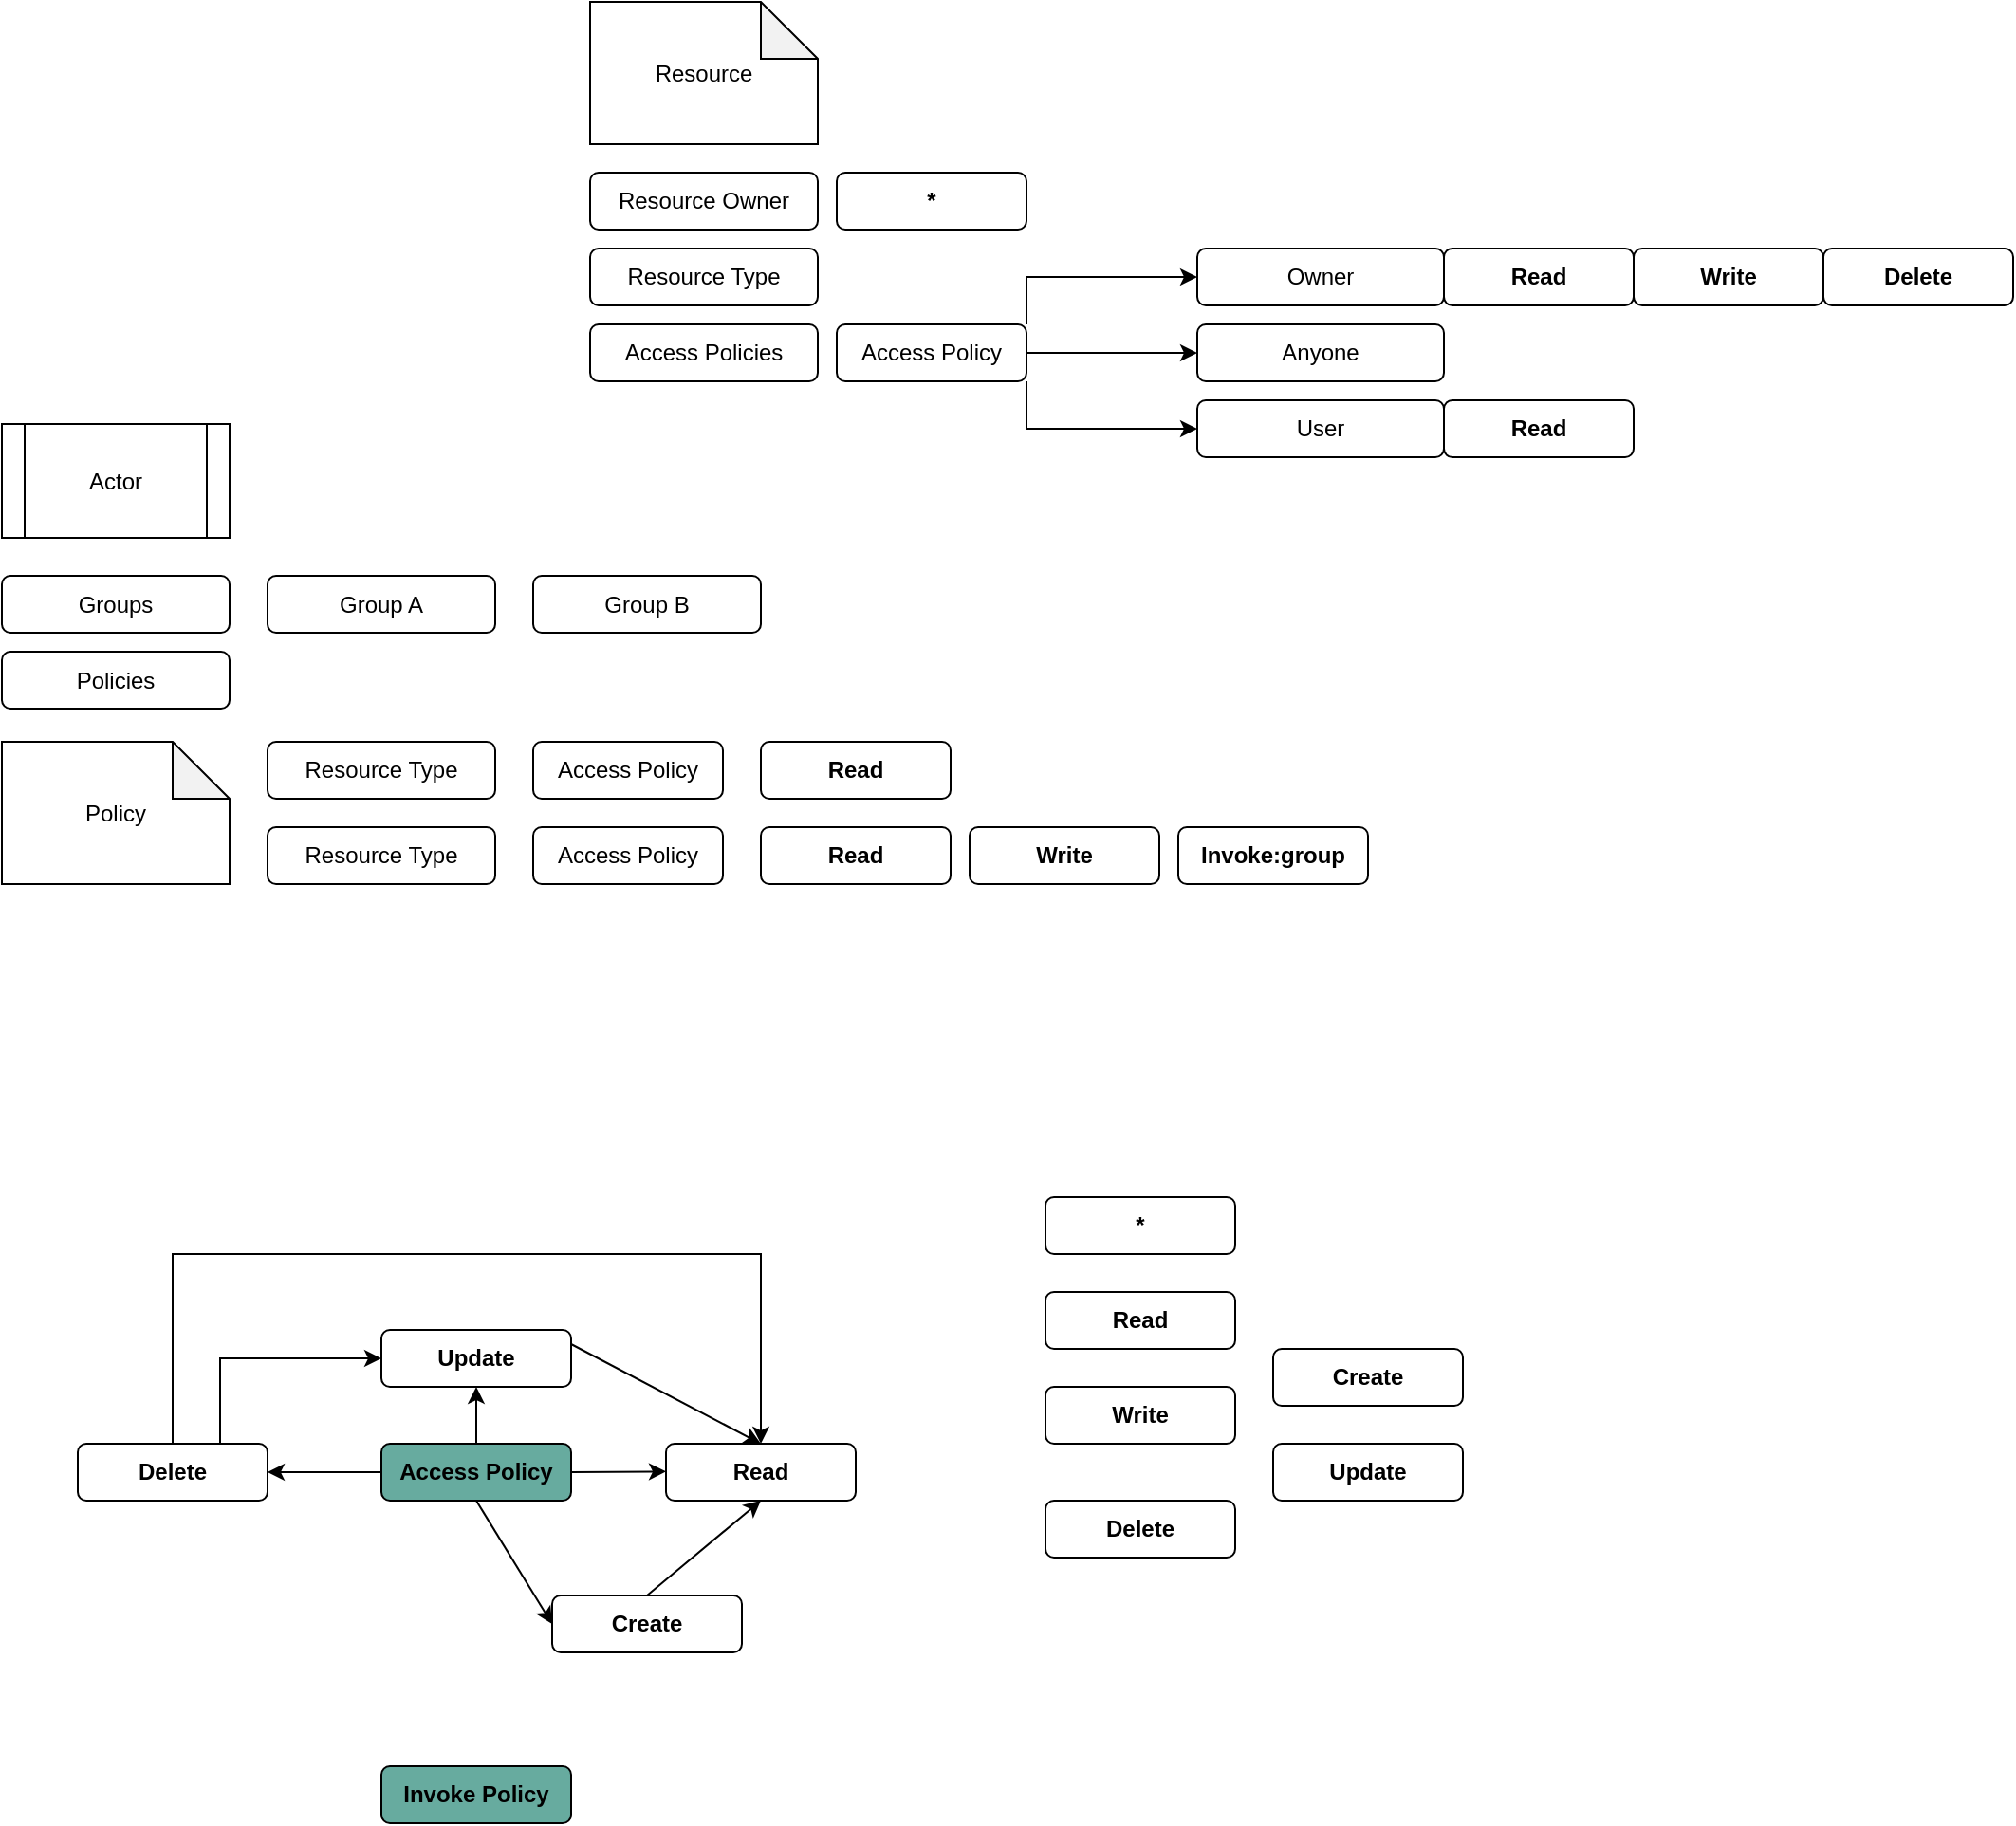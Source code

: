 <mxfile version="14.9.9" type="github">
  <diagram id="R2lEEEUBdFMjLlhIrx00" name="Page-1">
    <mxGraphModel dx="777" dy="522" grid="1" gridSize="10" guides="1" tooltips="1" connect="1" arrows="1" fold="1" page="1" pageScale="1" pageWidth="850" pageHeight="1100" math="0" shadow="0" extFonts="Permanent Marker^https://fonts.googleapis.com/css?family=Permanent+Marker">
      <root>
        <mxCell id="0" />
        <mxCell id="1" parent="0" />
        <mxCell id="EFr7Zpfa6URMG37LFYr5-8" value="Resource Type" style="rounded=1;whiteSpace=wrap;html=1;" vertex="1" parent="1">
          <mxGeometry x="360" y="240" width="120" height="30" as="geometry" />
        </mxCell>
        <mxCell id="EFr7Zpfa6URMG37LFYr5-12" value="Resource" style="shape=note;whiteSpace=wrap;html=1;backgroundOutline=1;darkOpacity=0.05;" vertex="1" parent="1">
          <mxGeometry x="360" y="110" width="120" height="75" as="geometry" />
        </mxCell>
        <mxCell id="EFr7Zpfa6URMG37LFYr5-18" value="&lt;b&gt;Create&lt;/b&gt;" style="rounded=1;whiteSpace=wrap;html=1;" vertex="1" parent="1">
          <mxGeometry x="720" y="820" width="100" height="30" as="geometry" />
        </mxCell>
        <mxCell id="EFr7Zpfa6URMG37LFYr5-19" value="&lt;b&gt;Update&lt;/b&gt;" style="rounded=1;whiteSpace=wrap;html=1;" vertex="1" parent="1">
          <mxGeometry x="720" y="870" width="100" height="30" as="geometry" />
        </mxCell>
        <mxCell id="EFr7Zpfa6URMG37LFYr5-30" value="&lt;b&gt;Read&lt;/b&gt;" style="rounded=1;whiteSpace=wrap;html=1;" vertex="1" parent="1">
          <mxGeometry x="450" y="500" width="100" height="30" as="geometry" />
        </mxCell>
        <mxCell id="EFr7Zpfa6URMG37LFYr5-39" style="edgeStyle=none;rounded=0;orthogonalLoop=1;jettySize=auto;html=1;exitX=1;exitY=0.5;exitDx=0;exitDy=0;" edge="1" parent="1" source="EFr7Zpfa6URMG37LFYr5-38">
          <mxGeometry relative="1" as="geometry">
            <mxPoint x="400.0" y="884.667" as="targetPoint" />
          </mxGeometry>
        </mxCell>
        <mxCell id="EFr7Zpfa6URMG37LFYr5-41" style="edgeStyle=none;rounded=0;orthogonalLoop=1;jettySize=auto;html=1;exitX=0.5;exitY=1;exitDx=0;exitDy=0;entryX=0;entryY=0.5;entryDx=0;entryDy=0;" edge="1" parent="1" source="EFr7Zpfa6URMG37LFYr5-38" target="EFr7Zpfa6URMG37LFYr5-42">
          <mxGeometry relative="1" as="geometry">
            <mxPoint x="330.0" y="940" as="targetPoint" />
          </mxGeometry>
        </mxCell>
        <mxCell id="EFr7Zpfa6URMG37LFYr5-47" style="edgeStyle=none;rounded=0;orthogonalLoop=1;jettySize=auto;html=1;exitX=0.5;exitY=0;exitDx=0;exitDy=0;entryX=0.5;entryY=1;entryDx=0;entryDy=0;" edge="1" parent="1" source="EFr7Zpfa6URMG37LFYr5-38" target="EFr7Zpfa6URMG37LFYr5-46">
          <mxGeometry relative="1" as="geometry" />
        </mxCell>
        <mxCell id="EFr7Zpfa6URMG37LFYr5-50" style="edgeStyle=none;rounded=0;orthogonalLoop=1;jettySize=auto;html=1;exitX=0;exitY=0.5;exitDx=0;exitDy=0;entryX=1;entryY=0.5;entryDx=0;entryDy=0;" edge="1" parent="1" source="EFr7Zpfa6URMG37LFYr5-38" target="EFr7Zpfa6URMG37LFYr5-49">
          <mxGeometry relative="1" as="geometry" />
        </mxCell>
        <mxCell id="EFr7Zpfa6URMG37LFYr5-38" value="&lt;b&gt;Access Policy&lt;/b&gt;" style="rounded=1;whiteSpace=wrap;html=1;fillColor=#67AB9F;" vertex="1" parent="1">
          <mxGeometry x="250" y="870" width="100" height="30" as="geometry" />
        </mxCell>
        <mxCell id="EFr7Zpfa6URMG37LFYr5-40" value="&lt;b&gt;Read&lt;/b&gt;" style="rounded=1;whiteSpace=wrap;html=1;" vertex="1" parent="1">
          <mxGeometry x="400" y="870" width="100" height="30" as="geometry" />
        </mxCell>
        <mxCell id="EFr7Zpfa6URMG37LFYr5-43" style="edgeStyle=none;rounded=0;orthogonalLoop=1;jettySize=auto;html=1;exitX=0.5;exitY=0;exitDx=0;exitDy=0;entryX=0.5;entryY=1;entryDx=0;entryDy=0;" edge="1" parent="1" source="EFr7Zpfa6URMG37LFYr5-42" target="EFr7Zpfa6URMG37LFYr5-40">
          <mxGeometry relative="1" as="geometry" />
        </mxCell>
        <mxCell id="EFr7Zpfa6URMG37LFYr5-42" value="&lt;b&gt;Create&lt;/b&gt;" style="rounded=1;whiteSpace=wrap;html=1;" vertex="1" parent="1">
          <mxGeometry x="340" y="950" width="100" height="30" as="geometry" />
        </mxCell>
        <mxCell id="EFr7Zpfa6URMG37LFYr5-48" style="edgeStyle=none;rounded=0;orthogonalLoop=1;jettySize=auto;html=1;exitX=1;exitY=0.25;exitDx=0;exitDy=0;entryX=0.5;entryY=0;entryDx=0;entryDy=0;" edge="1" parent="1" source="EFr7Zpfa6URMG37LFYr5-46" target="EFr7Zpfa6URMG37LFYr5-40">
          <mxGeometry relative="1" as="geometry" />
        </mxCell>
        <mxCell id="EFr7Zpfa6URMG37LFYr5-46" value="&lt;b&gt;Update&lt;/b&gt;" style="rounded=1;whiteSpace=wrap;html=1;" vertex="1" parent="1">
          <mxGeometry x="250" y="810" width="100" height="30" as="geometry" />
        </mxCell>
        <mxCell id="EFr7Zpfa6URMG37LFYr5-51" style="edgeStyle=orthogonalEdgeStyle;rounded=0;orthogonalLoop=1;jettySize=auto;html=1;exitX=0.5;exitY=0;exitDx=0;exitDy=0;entryX=0.5;entryY=0;entryDx=0;entryDy=0;" edge="1" parent="1" source="EFr7Zpfa6URMG37LFYr5-49" target="EFr7Zpfa6URMG37LFYr5-40">
          <mxGeometry relative="1" as="geometry">
            <Array as="points">
              <mxPoint x="140" y="770" />
              <mxPoint x="450" y="770" />
            </Array>
          </mxGeometry>
        </mxCell>
        <mxCell id="EFr7Zpfa6URMG37LFYr5-52" style="edgeStyle=orthogonalEdgeStyle;rounded=0;orthogonalLoop=1;jettySize=auto;html=1;exitX=0.75;exitY=0;exitDx=0;exitDy=0;entryX=0;entryY=0.5;entryDx=0;entryDy=0;" edge="1" parent="1" source="EFr7Zpfa6URMG37LFYr5-49" target="EFr7Zpfa6URMG37LFYr5-46">
          <mxGeometry relative="1" as="geometry" />
        </mxCell>
        <mxCell id="EFr7Zpfa6URMG37LFYr5-49" value="&lt;b&gt;Delete&lt;/b&gt;" style="rounded=1;whiteSpace=wrap;html=1;" vertex="1" parent="1">
          <mxGeometry x="90" y="870" width="100" height="30" as="geometry" />
        </mxCell>
        <mxCell id="EFr7Zpfa6URMG37LFYr5-62" value="&lt;b&gt;Delete&lt;/b&gt;" style="rounded=1;whiteSpace=wrap;html=1;" vertex="1" parent="1">
          <mxGeometry x="600" y="900" width="100" height="30" as="geometry" />
        </mxCell>
        <mxCell id="EFr7Zpfa6URMG37LFYr5-64" value="&lt;b&gt;Write&lt;/b&gt;" style="rounded=1;whiteSpace=wrap;html=1;" vertex="1" parent="1">
          <mxGeometry x="600" y="840" width="100" height="30" as="geometry" />
        </mxCell>
        <mxCell id="EFr7Zpfa6URMG37LFYr5-81" style="edgeStyle=orthogonalEdgeStyle;rounded=0;orthogonalLoop=1;jettySize=auto;html=1;exitX=1;exitY=0;exitDx=0;exitDy=0;entryX=0;entryY=0.5;entryDx=0;entryDy=0;" edge="1" parent="1" source="EFr7Zpfa6URMG37LFYr5-65" target="EFr7Zpfa6URMG37LFYr5-69">
          <mxGeometry relative="1" as="geometry" />
        </mxCell>
        <mxCell id="EFr7Zpfa6URMG37LFYr5-82" style="edgeStyle=orthogonalEdgeStyle;rounded=0;orthogonalLoop=1;jettySize=auto;html=1;exitX=1;exitY=1;exitDx=0;exitDy=0;entryX=0;entryY=0.5;entryDx=0;entryDy=0;" edge="1" parent="1" source="EFr7Zpfa6URMG37LFYr5-65" target="EFr7Zpfa6URMG37LFYr5-73">
          <mxGeometry relative="1" as="geometry" />
        </mxCell>
        <mxCell id="EFr7Zpfa6URMG37LFYr5-83" style="edgeStyle=orthogonalEdgeStyle;rounded=0;orthogonalLoop=1;jettySize=auto;html=1;exitX=1;exitY=0.5;exitDx=0;exitDy=0;entryX=0;entryY=0.5;entryDx=0;entryDy=0;" edge="1" parent="1" source="EFr7Zpfa6URMG37LFYr5-65" target="EFr7Zpfa6URMG37LFYr5-71">
          <mxGeometry relative="1" as="geometry" />
        </mxCell>
        <mxCell id="EFr7Zpfa6URMG37LFYr5-65" value="Access Policy" style="rounded=1;whiteSpace=wrap;html=1;" vertex="1" parent="1">
          <mxGeometry x="490" y="280" width="100" height="30" as="geometry" />
        </mxCell>
        <mxCell id="EFr7Zpfa6URMG37LFYr5-69" value="Owner" style="rounded=1;whiteSpace=wrap;html=1;" vertex="1" parent="1">
          <mxGeometry x="680" y="240" width="130" height="30" as="geometry" />
        </mxCell>
        <mxCell id="EFr7Zpfa6URMG37LFYr5-71" value="Anyone" style="rounded=1;whiteSpace=wrap;html=1;" vertex="1" parent="1">
          <mxGeometry x="680" y="280" width="130" height="30" as="geometry" />
        </mxCell>
        <mxCell id="EFr7Zpfa6URMG37LFYr5-73" value="User" style="rounded=1;whiteSpace=wrap;html=1;" vertex="1" parent="1">
          <mxGeometry x="680" y="320" width="130" height="30" as="geometry" />
        </mxCell>
        <mxCell id="EFr7Zpfa6URMG37LFYr5-75" value="Actor" style="shape=process;whiteSpace=wrap;html=1;backgroundOutline=1;" vertex="1" parent="1">
          <mxGeometry x="50" y="332.5" width="120" height="60" as="geometry" />
        </mxCell>
        <mxCell id="EFr7Zpfa6URMG37LFYr5-77" value="Access Policies" style="rounded=1;whiteSpace=wrap;html=1;" vertex="1" parent="1">
          <mxGeometry x="360" y="280" width="120" height="30" as="geometry" />
        </mxCell>
        <mxCell id="EFr7Zpfa6URMG37LFYr5-78" value="Policy" style="shape=note;whiteSpace=wrap;html=1;backgroundOutline=1;darkOpacity=0.05;" vertex="1" parent="1">
          <mxGeometry x="50" y="500" width="120" height="75" as="geometry" />
        </mxCell>
        <mxCell id="EFr7Zpfa6URMG37LFYr5-79" value="Resource Owner" style="rounded=1;whiteSpace=wrap;html=1;" vertex="1" parent="1">
          <mxGeometry x="360" y="200" width="120" height="30" as="geometry" />
        </mxCell>
        <mxCell id="EFr7Zpfa6URMG37LFYr5-84" value="&lt;b&gt;Read&lt;/b&gt;" style="rounded=1;whiteSpace=wrap;html=1;" vertex="1" parent="1">
          <mxGeometry x="810" y="240" width="100" height="30" as="geometry" />
        </mxCell>
        <mxCell id="EFr7Zpfa6URMG37LFYr5-85" value="&lt;b&gt;Write&lt;/b&gt;" style="rounded=1;whiteSpace=wrap;html=1;" vertex="1" parent="1">
          <mxGeometry x="910" y="240" width="100" height="30" as="geometry" />
        </mxCell>
        <mxCell id="EFr7Zpfa6URMG37LFYr5-86" value="&lt;b&gt;Delete&lt;/b&gt;" style="rounded=1;whiteSpace=wrap;html=1;" vertex="1" parent="1">
          <mxGeometry x="1010" y="240" width="100" height="30" as="geometry" />
        </mxCell>
        <mxCell id="EFr7Zpfa6URMG37LFYr5-88" value="&lt;b&gt;Invoke Policy&lt;/b&gt;" style="rounded=1;whiteSpace=wrap;html=1;fillColor=#67AB9F;" vertex="1" parent="1">
          <mxGeometry x="250" y="1040" width="100" height="30" as="geometry" />
        </mxCell>
        <mxCell id="EFr7Zpfa6URMG37LFYr5-89" value="&lt;b&gt;Read&lt;/b&gt;" style="rounded=1;whiteSpace=wrap;html=1;" vertex="1" parent="1">
          <mxGeometry x="810" y="320" width="100" height="30" as="geometry" />
        </mxCell>
        <mxCell id="EFr7Zpfa6URMG37LFYr5-90" value="Groups" style="rounded=1;whiteSpace=wrap;html=1;" vertex="1" parent="1">
          <mxGeometry x="50" y="412.5" width="120" height="30" as="geometry" />
        </mxCell>
        <mxCell id="EFr7Zpfa6URMG37LFYr5-91" value="Policies" style="rounded=1;whiteSpace=wrap;html=1;" vertex="1" parent="1">
          <mxGeometry x="50" y="452.5" width="120" height="30" as="geometry" />
        </mxCell>
        <mxCell id="EFr7Zpfa6URMG37LFYr5-92" value="Resource Type" style="rounded=1;whiteSpace=wrap;html=1;" vertex="1" parent="1">
          <mxGeometry x="190" y="500" width="120" height="30" as="geometry" />
        </mxCell>
        <mxCell id="EFr7Zpfa6URMG37LFYr5-93" value="Access Policy" style="rounded=1;whiteSpace=wrap;html=1;" vertex="1" parent="1">
          <mxGeometry x="330" y="500" width="100" height="30" as="geometry" />
        </mxCell>
        <mxCell id="EFr7Zpfa6URMG37LFYr5-94" value="&lt;b&gt;Read&lt;/b&gt;" style="rounded=1;whiteSpace=wrap;html=1;" vertex="1" parent="1">
          <mxGeometry x="450" y="545" width="100" height="30" as="geometry" />
        </mxCell>
        <mxCell id="EFr7Zpfa6URMG37LFYr5-95" value="Resource Type" style="rounded=1;whiteSpace=wrap;html=1;" vertex="1" parent="1">
          <mxGeometry x="190" y="545" width="120" height="30" as="geometry" />
        </mxCell>
        <mxCell id="EFr7Zpfa6URMG37LFYr5-96" value="Access Policy" style="rounded=1;whiteSpace=wrap;html=1;" vertex="1" parent="1">
          <mxGeometry x="330" y="545" width="100" height="30" as="geometry" />
        </mxCell>
        <mxCell id="EFr7Zpfa6URMG37LFYr5-97" value="&lt;b&gt;Read&lt;/b&gt;" style="rounded=1;whiteSpace=wrap;html=1;" vertex="1" parent="1">
          <mxGeometry x="600" y="790" width="100" height="30" as="geometry" />
        </mxCell>
        <mxCell id="EFr7Zpfa6URMG37LFYr5-98" value="&lt;b&gt;Write&lt;/b&gt;" style="rounded=1;whiteSpace=wrap;html=1;" vertex="1" parent="1">
          <mxGeometry x="560" y="545" width="100" height="30" as="geometry" />
        </mxCell>
        <mxCell id="EFr7Zpfa6URMG37LFYr5-99" value="&lt;b&gt;Invoke:group&lt;/b&gt;" style="rounded=1;whiteSpace=wrap;html=1;" vertex="1" parent="1">
          <mxGeometry x="670" y="545" width="100" height="30" as="geometry" />
        </mxCell>
        <mxCell id="EFr7Zpfa6URMG37LFYr5-100" value="Group A" style="rounded=1;whiteSpace=wrap;html=1;" vertex="1" parent="1">
          <mxGeometry x="190" y="412.5" width="120" height="30" as="geometry" />
        </mxCell>
        <mxCell id="EFr7Zpfa6URMG37LFYr5-101" value="&lt;b&gt;*&lt;/b&gt;" style="rounded=1;whiteSpace=wrap;html=1;" vertex="1" parent="1">
          <mxGeometry x="600" y="740" width="100" height="30" as="geometry" />
        </mxCell>
        <mxCell id="EFr7Zpfa6URMG37LFYr5-102" value="&lt;b&gt;*&lt;/b&gt;" style="rounded=1;whiteSpace=wrap;html=1;" vertex="1" parent="1">
          <mxGeometry x="490" y="200" width="100" height="30" as="geometry" />
        </mxCell>
        <mxCell id="EFr7Zpfa6URMG37LFYr5-103" value="Group B" style="rounded=1;whiteSpace=wrap;html=1;" vertex="1" parent="1">
          <mxGeometry x="330" y="412.5" width="120" height="30" as="geometry" />
        </mxCell>
      </root>
    </mxGraphModel>
  </diagram>
</mxfile>
